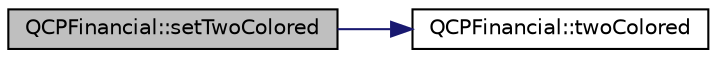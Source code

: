 digraph "QCPFinancial::setTwoColored"
{
  edge [fontname="Helvetica",fontsize="10",labelfontname="Helvetica",labelfontsize="10"];
  node [fontname="Helvetica",fontsize="10",shape=record];
  rankdir="LR";
  Node186 [label="QCPFinancial::setTwoColored",height=0.2,width=0.4,color="black", fillcolor="grey75", style="filled", fontcolor="black"];
  Node186 -> Node187 [color="midnightblue",fontsize="10",style="solid",fontname="Helvetica"];
  Node187 [label="QCPFinancial::twoColored",height=0.2,width=0.4,color="black", fillcolor="white", style="filled",URL="$da/d7c/class_q_c_p_financial.html#afd4b51de5be8e53776b649f9877a50e6"];
}
